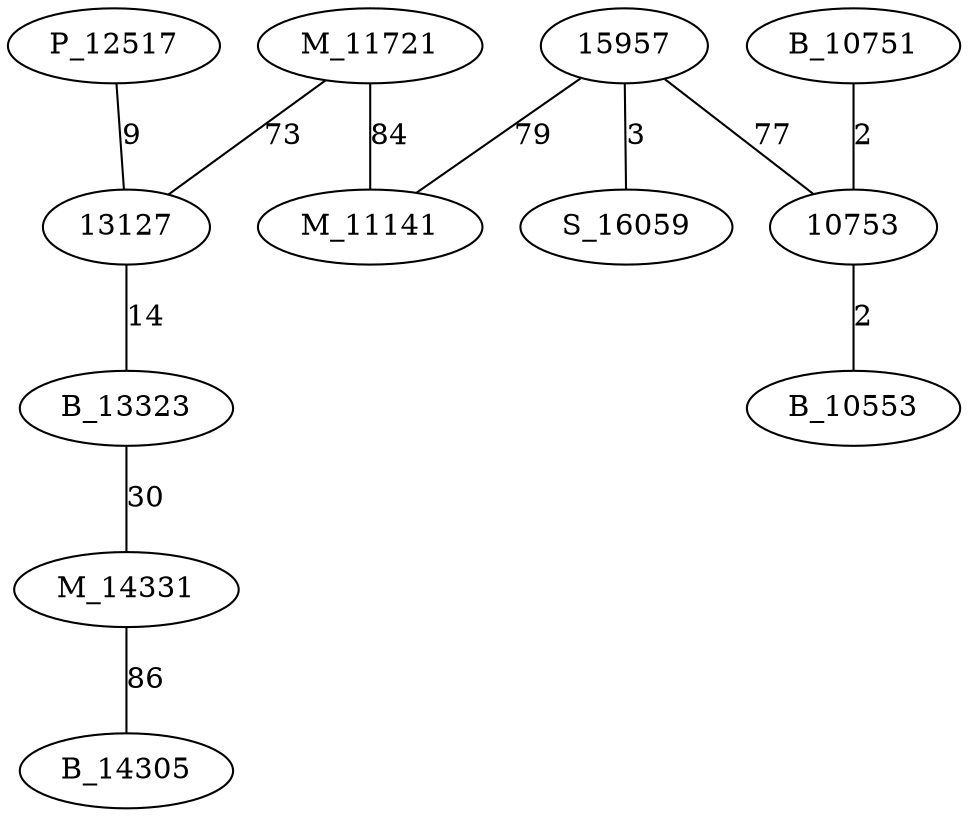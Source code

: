 graph chemin {

	P_12517 -- 13127 [label=9]
	M_11721 -- 13127 [label=73]
	M_11721 -- M_11141 [label=84]
	15957 -- M_11141 [label=79]
	15957 -- S_16059 [label=3]
	15957 -- 10753 [label=77]
	13127 -- B_13323 [label=14]
	B_13323 -- M_14331 [label=30]
	M_14331 -- B_14305 [label=86]
	B_10751 -- 10753 [label=2]
	10753 -- B_10553 [label=2]

}
